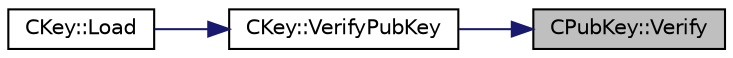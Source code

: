 digraph "CPubKey::Verify"
{
 // LATEX_PDF_SIZE
  edge [fontname="Helvetica",fontsize="10",labelfontname="Helvetica",labelfontsize="10"];
  node [fontname="Helvetica",fontsize="10",shape=record];
  rankdir="RL";
  Node2 [label="CPubKey::Verify",height=0.2,width=0.4,color="black", fillcolor="grey75", style="filled", fontcolor="black",tooltip=" "];
  Node2 -> Node3 [dir="back",color="midnightblue",fontsize="10",style="solid"];
  Node3 [label="CKey::VerifyPubKey",height=0.2,width=0.4,color="black", fillcolor="white", style="filled",URL="$class_c_key.html#ac53425b8d0f89067bce781c485101b20",tooltip=" "];
  Node3 -> Node4 [dir="back",color="midnightblue",fontsize="10",style="solid"];
  Node4 [label="CKey::Load",height=0.2,width=0.4,color="black", fillcolor="white", style="filled",URL="$class_c_key.html#a141751588f8bfe5f1b6fc27f4e64b63f",tooltip="Load private key and check that public key matches."];
}
